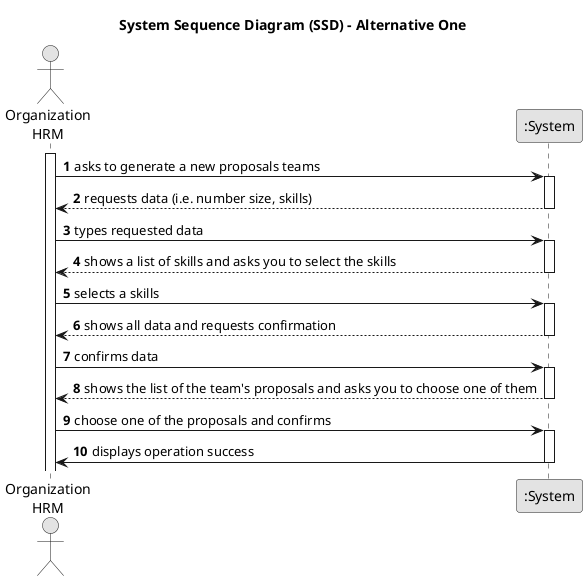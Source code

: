 @startuml
skinparam monochrome true
skinparam packageStyle rectangle
skinparam shadowing false

title System Sequence Diagram (SSD) - Alternative One

autonumber

actor "Organization\nHRM" as HRM
participant ":System" as System

activate HRM

    HRM -> System : asks to generate a new proposals teams
    activate System

        System --> HRM : requests data (i.e. number size, skills)
    deactivate System

    HRM -> System : types requested data
    activate System

        System --> HRM : shows a list of skills and asks you to select the skills
    deactivate System

    HRM -> System : selects a skills
    activate System

        System --> HRM : shows all data and requests confirmation
    deactivate System

    HRM -> System : confirms data
    activate System

        System --> HRM : shows the list of the team's proposals and asks you to choose one of them

    deactivate System

    HRM -> System : choose one of the proposals and confirms
    activate System

           System -> HRM : displays operation success

    deactivate System
@enduml